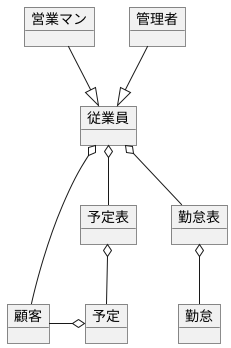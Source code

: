@startuml ドメインモデル

object 営業マン
object 管理者
object 従業員

object 顧客
object 予定表
object 予定
object 勤怠表
object 勤怠

営業マン --|> 従業員
管理者 --|> 従業員 
従業員 o-- 顧客
従業員 o-- 予定表
予定表 o-- 予定
予定 o-left- 顧客
従業員 o-- 勤怠表
勤怠表 o-- 勤怠

@enduml